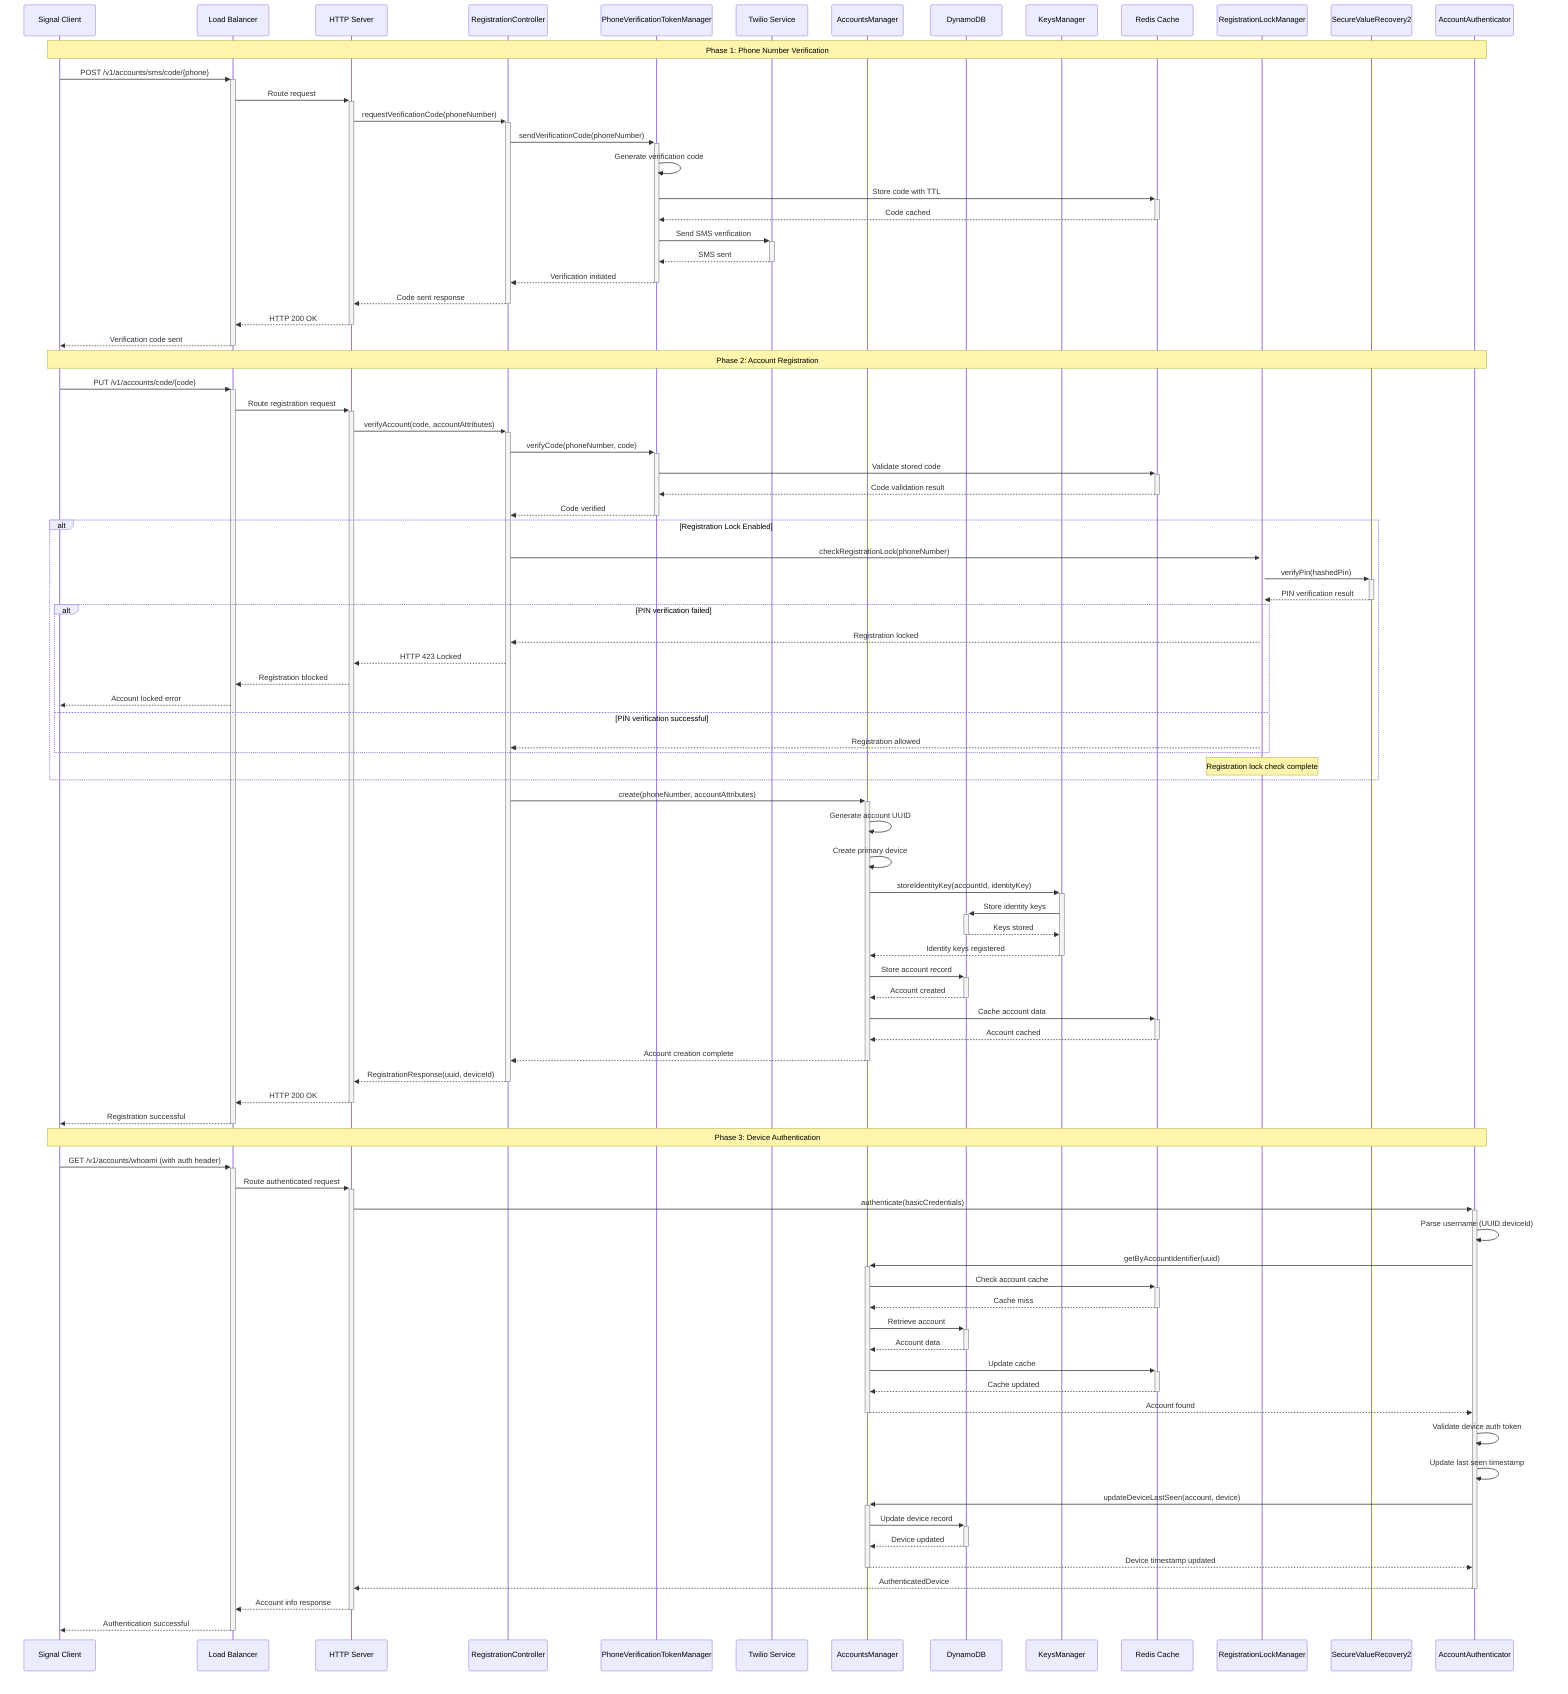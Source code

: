 sequenceDiagram
    participant CLIENT as Signal Client
    participant LB as Load Balancer
    participant HTTP as HTTP Server
    participant REGCTRL as RegistrationController
    participant PHONEMGR as PhoneVerificationTokenManager
    participant TWILIO as Twilio Service
    participant ACCMGR as AccountsManager
    participant DYNAMO as DynamoDB
    participant KEYMGR as KeysManager
    participant CACHE as Redis Cache
    participant REGLOCK as RegistrationLockManager
    participant SVR2 as SecureValueRecovery2
    participant AUTH as AccountAuthenticator

    Note over CLIENT,AUTH: Phase 1: Phone Number Verification
    
    CLIENT->>+LB: POST /v1/accounts/sms/code/{phone}
    LB->>+HTTP: Route request
    HTTP->>+REGCTRL: requestVerificationCode(phoneNumber)
    REGCTRL->>+PHONEMGR: sendVerificationCode(phoneNumber)
    PHONEMGR->>PHONEMGR: Generate verification code
    PHONEMGR->>+CACHE: Store code with TTL
    CACHE-->>-PHONEMGR: Code cached
    PHONEMGR->>+TWILIO: Send SMS verification
    TWILIO-->>-PHONEMGR: SMS sent
    PHONEMGR-->>-REGCTRL: Verification initiated
    REGCTRL-->>-HTTP: Code sent response
    HTTP-->>-LB: HTTP 200 OK
    LB-->>-CLIENT: Verification code sent

    Note over CLIENT,AUTH: Phase 2: Account Registration
    
    CLIENT->>+LB: PUT /v1/accounts/code/{code}
    LB->>+HTTP: Route registration request
    HTTP->>+REGCTRL: verifyAccount(code, accountAttributes)
    REGCTRL->>+PHONEMGR: verifyCode(phoneNumber, code)
    PHONEMGR->>+CACHE: Validate stored code
    CACHE-->>-PHONEMGR: Code validation result
    PHONEMGR-->>-REGCTRL: Code verified
    
    alt Registration Lock Enabled
        REGCTRL->>+REGLOCK: checkRegistrationLock(phoneNumber)
        REGLOCK->>+SVR2: verifyPin(hashedPin)
        SVR2-->>-REGLOCK: PIN verification result
        alt PIN verification failed
            REGLOCK-->>REGCTRL: Registration locked
            REGCTRL-->>HTTP: HTTP 423 Locked
            HTTP-->>LB: Registration blocked
            LB-->>CLIENT: Account locked error
        else PIN verification successful
            REGLOCK-->>REGCTRL: Registration allowed
        end
        Note over REGLOCK: Registration lock check complete
    end
    
    REGCTRL->>+ACCMGR: create(phoneNumber, accountAttributes)
    ACCMGR->>ACCMGR: Generate account UUID
    ACCMGR->>ACCMGR: Create primary device
    ACCMGR->>+KEYMGR: storeIdentityKey(accountId, identityKey)
    KEYMGR->>+DYNAMO: Store identity keys
    DYNAMO-->>-KEYMGR: Keys stored
    KEYMGR-->>-ACCMGR: Identity keys registered
    
    ACCMGR->>+DYNAMO: Store account record
    DYNAMO-->>-ACCMGR: Account created
    ACCMGR->>+CACHE: Cache account data
    CACHE-->>-ACCMGR: Account cached
    ACCMGR-->>-REGCTRL: Account creation complete
    
    REGCTRL-->>-HTTP: RegistrationResponse(uuid, deviceId)
    HTTP-->>-LB: HTTP 200 OK
    LB-->>-CLIENT: Registration successful

    Note over CLIENT,AUTH: Phase 3: Device Authentication
    
    CLIENT->>+LB: GET /v1/accounts/whoami (with auth header)
    LB->>+HTTP: Route authenticated request
    HTTP->>+AUTH: authenticate(basicCredentials)
    AUTH->>AUTH: Parse username (UUID.deviceId)
    AUTH->>+ACCMGR: getByAccountIdentifier(uuid)
    ACCMGR->>+CACHE: Check account cache
    CACHE-->>-ACCMGR: Cache miss
    ACCMGR->>+DYNAMO: Retrieve account
    DYNAMO-->>-ACCMGR: Account data
    ACCMGR->>+CACHE: Update cache
    CACHE-->>-ACCMGR: Cache updated
    ACCMGR-->>-AUTH: Account found
    
    AUTH->>AUTH: Validate device auth token
    AUTH->>AUTH: Update last seen timestamp
    AUTH->>+ACCMGR: updateDeviceLastSeen(account, device)
    ACCMGR->>+DYNAMO: Update device record
    DYNAMO-->>-ACCMGR: Device updated
    ACCMGR-->>-AUTH: Device timestamp updated
    AUTH-->>-HTTP: AuthenticatedDevice
    
    HTTP-->>-LB: Account info response
    LB-->>-CLIENT: Authentication successful